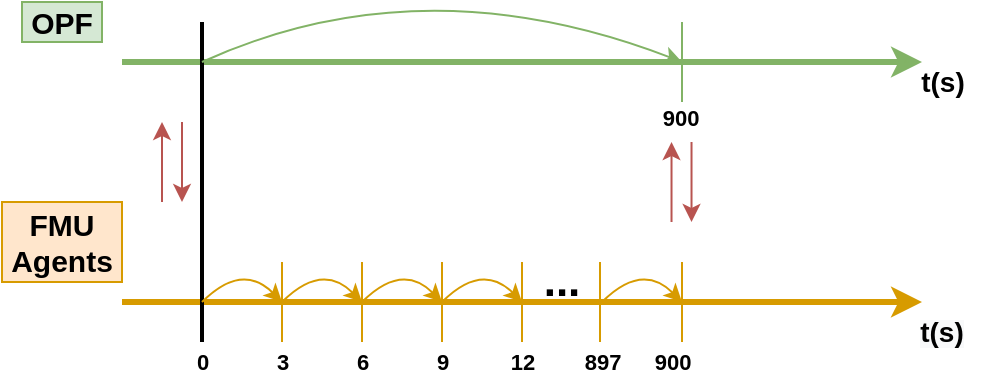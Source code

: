 <mxfile version="13.4.5" type="device"><diagram id="0eDAwZVbe3JOedTkeEZu" name="Page-1"><mxGraphModel dx="436" dy="225" grid="0" gridSize="10" guides="1" tooltips="1" connect="1" arrows="1" fold="1" page="1" pageScale="1" pageWidth="1169" pageHeight="827" math="0" shadow="0"><root><mxCell id="0"/><mxCell id="1" parent="0"/><mxCell id="HuAxWfaa9X9fUHGP_vWF-1" value="" style="endArrow=classic;html=1;strokeWidth=3;fillColor=#ffe6cc;strokeColor=#d79b00;" parent="1" edge="1"><mxGeometry width="50" height="50" relative="1" as="geometry"><mxPoint x="280" y="320" as="sourcePoint"/><mxPoint x="680" y="320" as="targetPoint"/></mxGeometry></mxCell><mxCell id="HuAxWfaa9X9fUHGP_vWF-2" value="" style="endArrow=classic;html=1;strokeWidth=3;fillColor=#d5e8d4;strokeColor=#82b366;" parent="1" edge="1"><mxGeometry width="50" height="50" relative="1" as="geometry"><mxPoint x="280" y="200" as="sourcePoint"/><mxPoint x="680" y="200" as="targetPoint"/></mxGeometry></mxCell><mxCell id="HuAxWfaa9X9fUHGP_vWF-4" value="" style="curved=1;endArrow=classic;html=1;strokeWidth=1;fillColor=#ffe6cc;strokeColor=#d79b00;" parent="1" edge="1"><mxGeometry width="50" height="50" relative="1" as="geometry"><mxPoint x="520" y="320" as="sourcePoint"/><mxPoint x="560" y="320" as="targetPoint"/><Array as="points"><mxPoint x="540" y="300"/></Array></mxGeometry></mxCell><mxCell id="HuAxWfaa9X9fUHGP_vWF-6" value="&lt;b&gt;&lt;font style=&quot;font-size: 15px&quot;&gt;FMU Agents&lt;/font&gt;&lt;/b&gt;" style="rounded=0;whiteSpace=wrap;html=1;fillColor=#ffe6cc;strokeColor=#d79b00;" parent="1" vertex="1"><mxGeometry x="220" y="270" width="60" height="40" as="geometry"/></mxCell><mxCell id="HuAxWfaa9X9fUHGP_vWF-8" value="&lt;b&gt;&lt;font style=&quot;font-size: 15px&quot;&gt;OPF&lt;/font&gt;&lt;/b&gt;" style="rounded=0;whiteSpace=wrap;html=1;fillColor=#d5e8d4;strokeColor=#82b366;" parent="1" vertex="1"><mxGeometry x="230" y="170" width="40" height="20" as="geometry"/></mxCell><mxCell id="HuAxWfaa9X9fUHGP_vWF-12" value="" style="endArrow=none;html=1;strokeWidth=2;" parent="1" edge="1"><mxGeometry width="50" height="50" relative="1" as="geometry"><mxPoint x="320" y="340" as="sourcePoint"/><mxPoint x="320" y="180" as="targetPoint"/></mxGeometry></mxCell><mxCell id="HuAxWfaa9X9fUHGP_vWF-13" value="&lt;b&gt;&lt;font style=&quot;font-size: 14px&quot;&gt;t(s)&lt;/font&gt;&lt;/b&gt;" style="text;html=1;align=center;verticalAlign=middle;resizable=0;points=[];autosize=1;" parent="1" vertex="1"><mxGeometry x="670" y="200" width="40" height="20" as="geometry"/></mxCell><mxCell id="HuAxWfaa9X9fUHGP_vWF-14" value="&lt;b style=&quot;color: rgb(0 , 0 , 0) ; font-family: &amp;#34;helvetica&amp;#34; ; font-style: normal ; letter-spacing: normal ; text-indent: 0px ; text-transform: none ; word-spacing: 0px ; background-color: rgb(248 , 249 , 250)&quot;&gt;&lt;font style=&quot;font-size: 14px&quot;&gt;t(s)&lt;/font&gt;&lt;/b&gt;" style="text;whiteSpace=wrap;html=1;align=center;" parent="1" vertex="1"><mxGeometry x="670" y="320" width="40" height="30" as="geometry"/></mxCell><mxCell id="HuAxWfaa9X9fUHGP_vWF-17" value="" style="curved=1;endArrow=classic;html=1;strokeWidth=1;fillColor=#ffe6cc;strokeColor=#d79b00;" parent="1" edge="1"><mxGeometry width="50" height="50" relative="1" as="geometry"><mxPoint x="360" y="320" as="sourcePoint"/><mxPoint x="400" y="320" as="targetPoint"/><Array as="points"><mxPoint x="380" y="300"/></Array></mxGeometry></mxCell><mxCell id="HuAxWfaa9X9fUHGP_vWF-18" value="" style="curved=1;endArrow=classic;html=1;strokeWidth=1;fillColor=#ffe6cc;strokeColor=#d79b00;" parent="1" edge="1"><mxGeometry width="50" height="50" relative="1" as="geometry"><mxPoint x="440" y="320" as="sourcePoint"/><mxPoint x="480" y="320" as="targetPoint"/><Array as="points"><mxPoint x="460" y="300"/></Array></mxGeometry></mxCell><mxCell id="HuAxWfaa9X9fUHGP_vWF-19" value="" style="curved=1;endArrow=classic;html=1;strokeWidth=1;fillColor=#ffe6cc;strokeColor=#d79b00;" parent="1" edge="1"><mxGeometry width="50" height="50" relative="1" as="geometry"><mxPoint x="400" y="320" as="sourcePoint"/><mxPoint x="440" y="320" as="targetPoint"/><Array as="points"><mxPoint x="420" y="300"/></Array></mxGeometry></mxCell><mxCell id="HuAxWfaa9X9fUHGP_vWF-20" value="" style="curved=1;endArrow=classic;html=1;strokeWidth=1;fillColor=#ffe6cc;strokeColor=#d79b00;" parent="1" edge="1"><mxGeometry width="50" height="50" relative="1" as="geometry"><mxPoint x="320" y="320" as="sourcePoint"/><mxPoint x="360" y="320" as="targetPoint"/><Array as="points"><mxPoint x="340" y="300"/></Array></mxGeometry></mxCell><mxCell id="HuAxWfaa9X9fUHGP_vWF-22" value="" style="curved=1;endArrow=classic;html=1;strokeWidth=1;fillColor=#d5e8d4;strokeColor=#82b366;" parent="1" edge="1"><mxGeometry width="50" height="50" relative="1" as="geometry"><mxPoint x="320" y="200" as="sourcePoint"/><mxPoint x="560" y="200" as="targetPoint"/><Array as="points"><mxPoint x="430" y="150"/></Array></mxGeometry></mxCell><mxCell id="HuAxWfaa9X9fUHGP_vWF-24" value="&lt;font style=&quot;font-size: 22px&quot;&gt;&lt;b&gt;...&lt;/b&gt;&lt;/font&gt;" style="text;html=1;strokeColor=none;fillColor=none;align=center;verticalAlign=middle;whiteSpace=wrap;rounded=0;" parent="1" vertex="1"><mxGeometry x="480" y="300" width="40" height="20" as="geometry"/></mxCell><mxCell id="HuAxWfaa9X9fUHGP_vWF-27" value="" style="endArrow=none;html=1;strokeWidth=1;fillColor=#ffe6cc;strokeColor=#d79b00;" parent="1" edge="1"><mxGeometry width="50" height="50" relative="1" as="geometry"><mxPoint x="360" y="340" as="sourcePoint"/><mxPoint x="360" y="300" as="targetPoint"/></mxGeometry></mxCell><mxCell id="HuAxWfaa9X9fUHGP_vWF-34" value="&lt;b&gt;3&lt;/b&gt;" style="edgeLabel;html=1;align=center;verticalAlign=middle;resizable=0;points=[];" parent="HuAxWfaa9X9fUHGP_vWF-27" vertex="1" connectable="0"><mxGeometry x="-1" y="-9" relative="1" as="geometry"><mxPoint x="-9" y="10" as="offset"/></mxGeometry></mxCell><mxCell id="HuAxWfaa9X9fUHGP_vWF-28" value="" style="endArrow=none;html=1;strokeWidth=1;fillColor=#ffe6cc;strokeColor=#d79b00;" parent="1" edge="1"><mxGeometry width="50" height="50" relative="1" as="geometry"><mxPoint x="440" y="340" as="sourcePoint"/><mxPoint x="440" y="300" as="targetPoint"/></mxGeometry></mxCell><mxCell id="HuAxWfaa9X9fUHGP_vWF-29" value="" style="endArrow=none;html=1;strokeWidth=1;fillColor=#ffe6cc;strokeColor=#d79b00;" parent="1" edge="1"><mxGeometry width="50" height="50" relative="1" as="geometry"><mxPoint x="400" y="340" as="sourcePoint"/><mxPoint x="400" y="300" as="targetPoint"/></mxGeometry></mxCell><mxCell id="HuAxWfaa9X9fUHGP_vWF-30" value="" style="endArrow=none;html=1;strokeWidth=1;fillColor=#ffe6cc;strokeColor=#d79b00;" parent="1" edge="1"><mxGeometry width="50" height="50" relative="1" as="geometry"><mxPoint x="519" y="340" as="sourcePoint"/><mxPoint x="519" y="300" as="targetPoint"/></mxGeometry></mxCell><mxCell id="HuAxWfaa9X9fUHGP_vWF-31" value="" style="endArrow=none;html=1;strokeWidth=1;fillColor=#ffe6cc;strokeColor=#d79b00;" parent="1" edge="1"><mxGeometry width="50" height="50" relative="1" as="geometry"><mxPoint x="480" y="340" as="sourcePoint"/><mxPoint x="480" y="300" as="targetPoint"/></mxGeometry></mxCell><mxCell id="HuAxWfaa9X9fUHGP_vWF-32" value="" style="endArrow=none;html=1;strokeWidth=1;fillColor=#ffe6cc;strokeColor=#d79b00;" parent="1" edge="1"><mxGeometry width="50" height="50" relative="1" as="geometry"><mxPoint x="560" y="340" as="sourcePoint"/><mxPoint x="560" y="300" as="targetPoint"/></mxGeometry></mxCell><mxCell id="HuAxWfaa9X9fUHGP_vWF-33" value="" style="endArrow=none;html=1;strokeWidth=1;fillColor=#d5e8d4;strokeColor=#82b366;" parent="1" edge="1"><mxGeometry width="50" height="50" relative="1" as="geometry"><mxPoint x="560" y="220" as="sourcePoint"/><mxPoint x="560" y="180" as="targetPoint"/></mxGeometry></mxCell><mxCell id="HuAxWfaa9X9fUHGP_vWF-35" value="&lt;b&gt;900&lt;/b&gt;" style="edgeLabel;html=1;align=center;verticalAlign=middle;resizable=0;points=[];" parent="HuAxWfaa9X9fUHGP_vWF-33" vertex="1" connectable="0"><mxGeometry x="-1" y="8" relative="1" as="geometry"><mxPoint x="7" y="8" as="offset"/></mxGeometry></mxCell><mxCell id="HuAxWfaa9X9fUHGP_vWF-38" value="&lt;b&gt;0&lt;/b&gt;" style="edgeLabel;html=1;align=center;verticalAlign=middle;resizable=0;points=[];" parent="1" vertex="1" connectable="0"><mxGeometry x="320" y="350" as="geometry"><mxPoint as="offset"/></mxGeometry></mxCell><mxCell id="HuAxWfaa9X9fUHGP_vWF-39" value="&lt;b&gt;6&lt;/b&gt;" style="edgeLabel;html=1;align=center;verticalAlign=middle;resizable=0;points=[];" parent="1" vertex="1" connectable="0"><mxGeometry x="400" y="350" as="geometry"/></mxCell><mxCell id="HuAxWfaa9X9fUHGP_vWF-40" value="&lt;b&gt;9&lt;/b&gt;" style="edgeLabel;html=1;align=center;verticalAlign=middle;resizable=0;points=[];" parent="1" vertex="1" connectable="0"><mxGeometry x="440" y="350" as="geometry"/></mxCell><mxCell id="HuAxWfaa9X9fUHGP_vWF-41" value="&lt;b&gt;12&lt;/b&gt;" style="edgeLabel;html=1;align=center;verticalAlign=middle;resizable=0;points=[];" parent="1" vertex="1" connectable="0"><mxGeometry x="480" y="350" as="geometry"/></mxCell><mxCell id="HuAxWfaa9X9fUHGP_vWF-42" value="&lt;b&gt;897&lt;/b&gt;" style="edgeLabel;html=1;align=center;verticalAlign=middle;resizable=0;points=[];" parent="1" vertex="1" connectable="0"><mxGeometry x="520" y="350" as="geometry"/></mxCell><mxCell id="HuAxWfaa9X9fUHGP_vWF-43" value="&lt;b&gt;900&lt;/b&gt;" style="edgeLabel;html=1;align=center;verticalAlign=middle;resizable=0;points=[];" parent="1" vertex="1" connectable="0"><mxGeometry x="560" y="350" as="geometry"><mxPoint x="-5" as="offset"/></mxGeometry></mxCell><mxCell id="HuAxWfaa9X9fUHGP_vWF-45" value="" style="endArrow=classic;html=1;strokeWidth=1;fillColor=#f8cecc;strokeColor=#b85450;" parent="1" edge="1"><mxGeometry width="50" height="50" relative="1" as="geometry"><mxPoint x="300" y="270" as="sourcePoint"/><mxPoint x="300" y="230" as="targetPoint"/></mxGeometry></mxCell><mxCell id="HuAxWfaa9X9fUHGP_vWF-46" value="" style="endArrow=classic;html=1;strokeWidth=1;fillColor=#f8cecc;strokeColor=#b85450;" parent="1" edge="1"><mxGeometry width="50" height="50" relative="1" as="geometry"><mxPoint x="310" y="230" as="sourcePoint"/><mxPoint x="310" y="270" as="targetPoint"/><Array as="points"><mxPoint x="310" y="250"/></Array></mxGeometry></mxCell><mxCell id="HuAxWfaa9X9fUHGP_vWF-47" value="" style="endArrow=classic;html=1;strokeWidth=1;fillColor=#f8cecc;strokeColor=#b85450;" parent="1" edge="1"><mxGeometry width="50" height="50" relative="1" as="geometry"><mxPoint x="554.76" y="280.0" as="sourcePoint"/><mxPoint x="554.76" y="240" as="targetPoint"/></mxGeometry></mxCell><mxCell id="HuAxWfaa9X9fUHGP_vWF-48" value="" style="endArrow=classic;html=1;strokeWidth=1;fillColor=#f8cecc;strokeColor=#b85450;" parent="1" edge="1"><mxGeometry width="50" height="50" relative="1" as="geometry"><mxPoint x="564.76" y="240" as="sourcePoint"/><mxPoint x="564.76" y="280.0" as="targetPoint"/><Array as="points"><mxPoint x="564.76" y="260"/></Array></mxGeometry></mxCell></root></mxGraphModel></diagram></mxfile>
